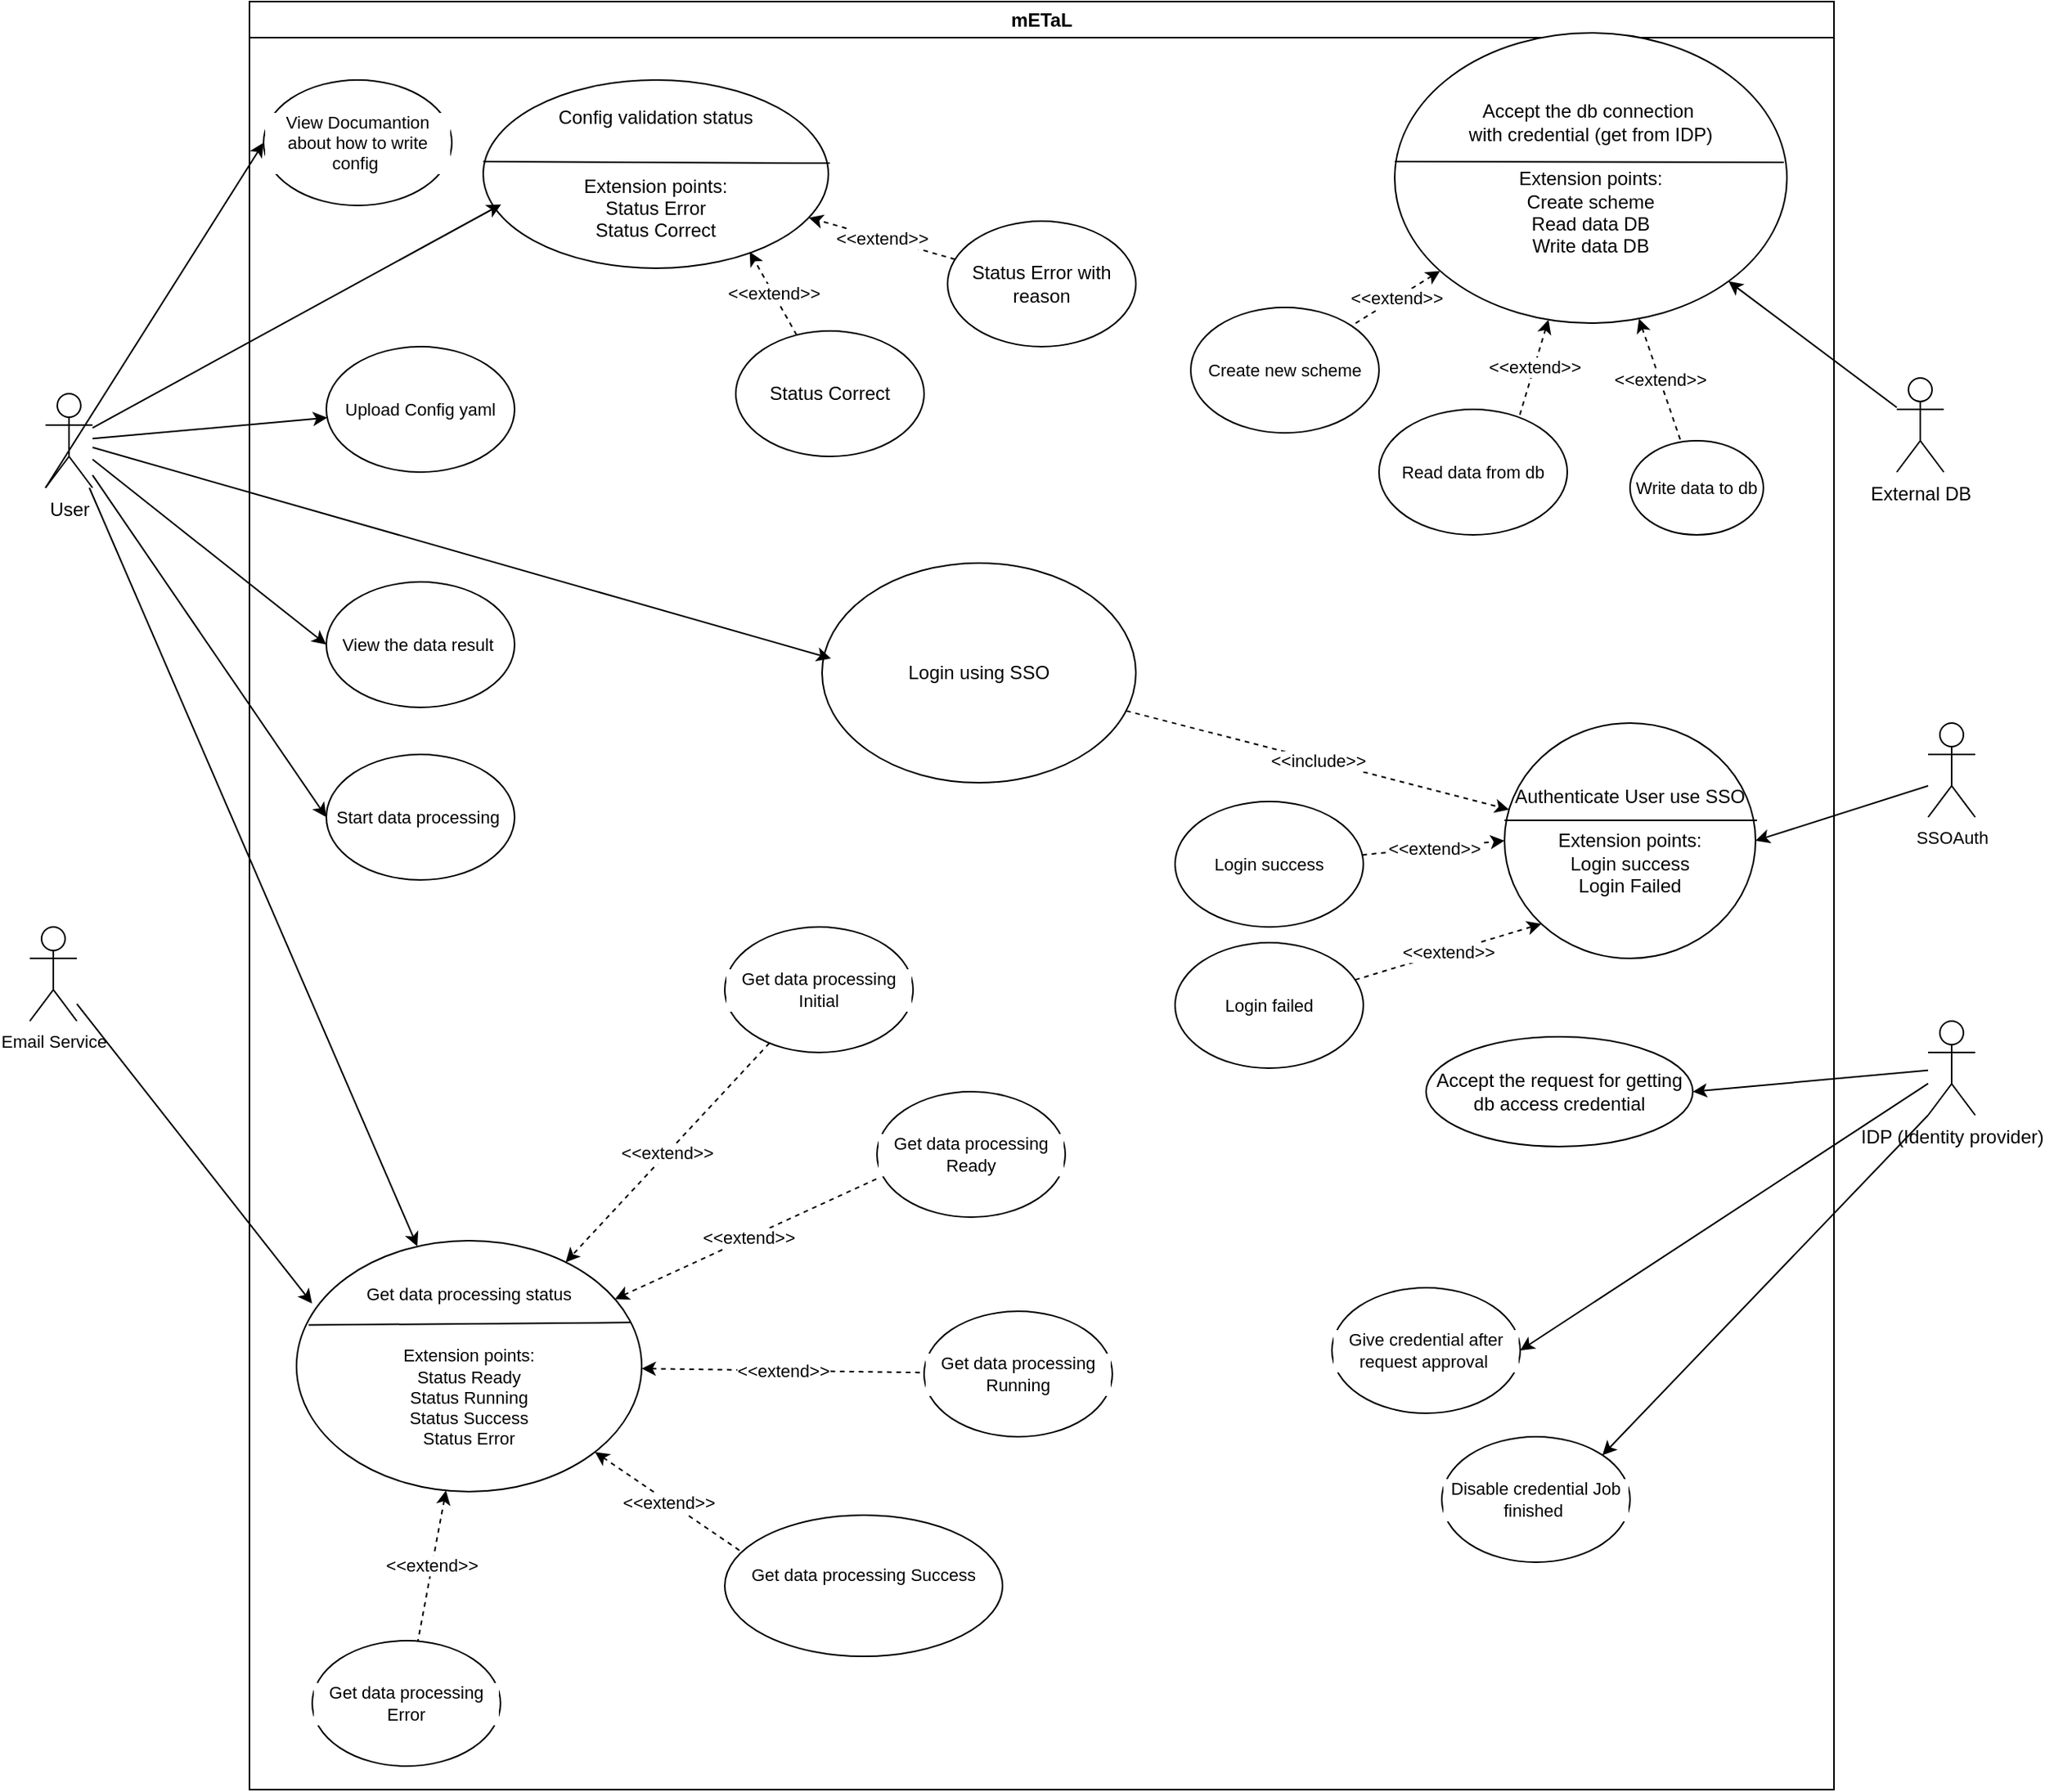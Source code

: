 <?xml version="1.0" encoding="UTF-8"?>
<mxfile version="24.8.2">
  <diagram name="Page-1" id="-SeRJj-QqesY0-9BW7Zn">
    <mxGraphModel dx="4044" dy="214" grid="1" gridSize="10" guides="1" tooltips="1" connect="1" arrows="1" fold="1" page="1" pageScale="1" pageWidth="827" pageHeight="1169" math="0" shadow="0">
      <root>
        <mxCell id="0" />
        <mxCell id="1" parent="0" />
        <mxCell id="2" style="edgeStyle=none;shape=connector;rounded=0;orthogonalLoop=1;jettySize=auto;html=1;strokeColor=default;align=center;verticalAlign=middle;fontFamily=Helvetica;fontSize=11;fontColor=default;labelBackgroundColor=default;endArrow=classic;" edge="1" source="6" target="8" parent="1">
          <mxGeometry relative="1" as="geometry">
            <mxPoint x="-960" y="2330" as="targetPoint" />
          </mxGeometry>
        </mxCell>
        <mxCell id="3" style="edgeStyle=none;shape=connector;rounded=0;orthogonalLoop=1;jettySize=auto;html=1;entryX=0;entryY=0.5;entryDx=0;entryDy=0;strokeColor=default;align=center;verticalAlign=middle;fontFamily=Helvetica;fontSize=11;fontColor=default;labelBackgroundColor=default;endArrow=classic;" edge="1" source="6" target="28" parent="1">
          <mxGeometry relative="1" as="geometry" />
        </mxCell>
        <mxCell id="4" style="edgeStyle=none;shape=connector;rounded=0;orthogonalLoop=1;jettySize=auto;html=1;entryX=0;entryY=0.5;entryDx=0;entryDy=0;strokeColor=default;align=center;verticalAlign=middle;fontFamily=Helvetica;fontSize=11;fontColor=default;labelBackgroundColor=default;endArrow=classic;" edge="1" source="6" target="18" parent="1">
          <mxGeometry relative="1" as="geometry" />
        </mxCell>
        <mxCell id="5" style="edgeStyle=none;shape=connector;rounded=0;orthogonalLoop=1;jettySize=auto;html=1;strokeColor=default;align=center;verticalAlign=middle;fontFamily=Helvetica;fontSize=11;fontColor=default;labelBackgroundColor=default;endArrow=classic;" edge="1" source="6" target="21" parent="1">
          <mxGeometry relative="1" as="geometry" />
        </mxCell>
        <mxCell id="6" value="User" style="shape=umlActor;verticalLabelPosition=bottom;verticalAlign=top;html=1;" vertex="1" parent="1">
          <mxGeometry x="-1380" y="2230" width="30" height="60" as="geometry" />
        </mxCell>
        <mxCell id="7" value="mETaL" style="swimlane;whiteSpace=wrap;html=1;" vertex="1" parent="1">
          <mxGeometry x="-1250" y="1980" width="1010" height="1140" as="geometry" />
        </mxCell>
        <mxCell id="8" value="Upload Config yaml" style="ellipse;whiteSpace=wrap;html=1;fontFamily=Helvetica;fontSize=11;fontColor=default;labelBackgroundColor=default;" vertex="1" parent="7">
          <mxGeometry x="49" y="220" width="120" height="80" as="geometry" />
        </mxCell>
        <mxCell id="9" value="Disable credential Job finished&amp;nbsp;" style="ellipse;whiteSpace=wrap;html=1;fontFamily=Helvetica;fontSize=11;fontColor=default;labelBackgroundColor=default;" vertex="1" parent="7">
          <mxGeometry x="760" y="915.0" width="120" height="80" as="geometry" />
        </mxCell>
        <mxCell id="10" value="Authenticate User use SSO&lt;div&gt;&lt;br&gt;&lt;/div&gt;&lt;div&gt;Extension points:&lt;/div&gt;&lt;div&gt;Login success&lt;/div&gt;&lt;div&gt;Login Failed&lt;/div&gt;" style="ellipse;whiteSpace=wrap;html=1;" vertex="1" parent="7">
          <mxGeometry x="800" y="460" width="160" height="150" as="geometry" />
        </mxCell>
        <mxCell id="11" value="&amp;lt;&amp;lt;include&amp;gt;&amp;gt;" style="edgeStyle=none;shape=connector;rounded=0;orthogonalLoop=1;jettySize=auto;html=1;strokeColor=default;align=center;verticalAlign=middle;fontFamily=Helvetica;fontSize=11;fontColor=default;labelBackgroundColor=default;endArrow=classic;dashed=1;" edge="1" parent="7" source="12" target="10">
          <mxGeometry relative="1" as="geometry" />
        </mxCell>
        <mxCell id="12" value="Login using SSO&lt;span style=&quot;caret-color: rgba(0, 0, 0, 0); color: rgba(0, 0, 0, 0); font-family: monospace; font-size: 0px; text-align: start; white-space: nowrap;&quot;&gt;%3CmxGraphModel%3E%3Croot%3E%3CmxCell%20id%3D%220%22%2F%3E%3CmxCell%20id%3D%221%22%20parent%3D%220%22%2F%3E%3CmxCell%20id%3D%222%22%20value%3D%22User%22%20style%3D%22shape%3DumlActor%3BverticalLabelPosition%3Dbottom%3BverticalAlign%3Dtop%3Bhtml%3D1%3B%22%20vertex%3D%221%22%20parent%3D%221%22%3E%3CmxGeometry%20x%3D%22-1380%22%20y%3D%222230%22%20width%3D%2230%22%20height%3D%2260%22%20as%3D%22geometry%22%2F%3E%3C%2FmxCell%3E%3C%2Froot%3E%3C%2FmxGraphModel%3E&lt;/span&gt;" style="ellipse;whiteSpace=wrap;html=1;" vertex="1" parent="7">
          <mxGeometry x="365" y="358" width="200" height="140" as="geometry" />
        </mxCell>
        <mxCell id="13" value="Accept the request for getting db access credential" style="ellipse;whiteSpace=wrap;html=1;" vertex="1" parent="7">
          <mxGeometry x="750" y="660" width="170" height="70" as="geometry" />
        </mxCell>
        <mxCell id="14" value="&amp;lt;&amp;lt;extend&amp;gt;&amp;gt;" style="edgeStyle=none;shape=connector;rounded=0;orthogonalLoop=1;jettySize=auto;html=1;dashed=1;strokeColor=default;align=center;verticalAlign=middle;fontFamily=Helvetica;fontSize=11;fontColor=default;labelBackgroundColor=default;endArrow=none;startArrow=classic;startFill=1;endFill=0;" edge="1" parent="7" source="16" target="30">
          <mxGeometry relative="1" as="geometry" />
        </mxCell>
        <mxCell id="15" value="&amp;lt;&amp;lt;extend&amp;gt;&amp;gt;" style="rounded=0;orthogonalLoop=1;jettySize=auto;html=1;dashed=1;startArrow=classic;startFill=1;endArrow=none;endFill=0;entryX=1;entryY=0;entryDx=0;entryDy=0;" edge="1" parent="7" source="16" target="39">
          <mxGeometry x="-0.004" relative="1" as="geometry">
            <mxPoint as="offset" />
          </mxGeometry>
        </mxCell>
        <mxCell id="16" value="&lt;font style=&quot;font-size: 12px;&quot;&gt;Accept the db connection&amp;nbsp;&lt;/font&gt;&lt;div&gt;&lt;font style=&quot;font-size: 12px;&quot;&gt;with credential (get from IDP)&lt;/font&gt;&lt;div style=&quot;font-size: 12px;&quot;&gt;&lt;font style=&quot;font-size: 12px;&quot;&gt;&lt;br&gt;&lt;/font&gt;&lt;/div&gt;&lt;div style=&quot;font-size: 12px;&quot;&gt;&lt;font style=&quot;font-size: 12px;&quot;&gt;Extension points:&lt;/font&gt;&lt;/div&gt;&lt;div style=&quot;font-size: 12px;&quot;&gt;&lt;font style=&quot;font-size: 12px;&quot;&gt;Create scheme&lt;/font&gt;&lt;/div&gt;&lt;div style=&quot;font-size: 12px;&quot;&gt;&lt;font style=&quot;font-size: 12px;&quot;&gt;Read data DB&lt;/font&gt;&lt;/div&gt;&lt;div style=&quot;font-size: 12px;&quot;&gt;&lt;font style=&quot;font-size: 12px;&quot;&gt;Write data DB&lt;/font&gt;&lt;/div&gt;&lt;/div&gt;" style="ellipse;whiteSpace=wrap;html=1;fontFamily=Helvetica;fontSize=11;fontColor=default;labelBackgroundColor=default;" vertex="1" parent="7">
          <mxGeometry x="730" y="20" width="250" height="185" as="geometry" />
        </mxCell>
        <mxCell id="17" value="Give credential after request approval&amp;nbsp;" style="ellipse;whiteSpace=wrap;html=1;fontFamily=Helvetica;fontSize=11;fontColor=default;labelBackgroundColor=default;" vertex="1" parent="7">
          <mxGeometry x="690" y="820.0" width="120" height="80" as="geometry" />
        </mxCell>
        <mxCell id="18" value="View the data result&amp;nbsp;" style="ellipse;whiteSpace=wrap;html=1;fontFamily=Helvetica;fontSize=11;fontColor=default;labelBackgroundColor=default;" vertex="1" parent="7">
          <mxGeometry x="49" y="370" width="120" height="80" as="geometry" />
        </mxCell>
        <mxCell id="19" value="&amp;lt;&amp;lt;extend&amp;gt;&amp;gt;" style="edgeStyle=none;shape=connector;rounded=0;orthogonalLoop=1;jettySize=auto;html=1;strokeColor=default;align=center;verticalAlign=middle;fontFamily=Helvetica;fontSize=11;fontColor=default;labelBackgroundColor=default;endArrow=none;dashed=1;startArrow=classic;startFill=1;endFill=0;" edge="1" parent="7" source="21" target="23">
          <mxGeometry relative="1" as="geometry" />
        </mxCell>
        <mxCell id="20" value="&amp;lt;&amp;lt;extend&amp;gt;&amp;gt;" style="edgeStyle=none;shape=connector;rounded=0;orthogonalLoop=1;jettySize=auto;html=1;strokeColor=default;align=center;verticalAlign=middle;fontFamily=Helvetica;fontSize=11;fontColor=default;labelBackgroundColor=default;endArrow=none;dashed=1;startArrow=classic;startFill=1;endFill=0;" edge="1" parent="7" source="21" target="22">
          <mxGeometry x="0.005" relative="1" as="geometry">
            <mxPoint as="offset" />
          </mxGeometry>
        </mxCell>
        <mxCell id="21" value="Get data processing status&lt;div&gt;&lt;br&gt;&lt;/div&gt;&lt;div&gt;&lt;br&gt;&lt;/div&gt;&lt;div&gt;Extension points:&lt;br&gt;&lt;/div&gt;&lt;div&gt;Status Ready&lt;/div&gt;&lt;div&gt;Status Running&lt;/div&gt;&lt;div&gt;Status Success&lt;/div&gt;&lt;div&gt;Status Error&lt;/div&gt;" style="ellipse;whiteSpace=wrap;html=1;fontFamily=Helvetica;fontSize=11;fontColor=default;labelBackgroundColor=default;" vertex="1" parent="7">
          <mxGeometry x="30" y="790" width="220" height="160" as="geometry" />
        </mxCell>
        <mxCell id="22" value="Get data processing Running" style="ellipse;whiteSpace=wrap;html=1;fontFamily=Helvetica;fontSize=11;fontColor=default;labelBackgroundColor=default;" vertex="1" parent="7">
          <mxGeometry x="430" y="835" width="120" height="80" as="geometry" />
        </mxCell>
        <mxCell id="23" value="Get data processing Error&lt;span style=&quot;caret-color: rgba(0, 0, 0, 0); color: rgba(0, 0, 0, 0); font-family: monospace; font-size: 0px; text-align: start; white-space: nowrap; background-color: rgb(251, 251, 251);&quot;&gt;%3CmxGraphModel%3E%3Croot%3E%3CmxCell%20id%3D%220%22%2F%3E%3CmxCell%20id%3D%221%22%20parent%3D%220%22%2F%3E%3CmxCell%20id%3D%222%22%20value%3D%22Get%20data%20processing%20status%22%20style%3D%22ellipse%3BwhiteSpace%3Dwrap%3Bhtml%3D1%3BfontFamily%3DHelvetica%3BfontSize%3D11%3BfontColor%3Ddefault%3BlabelBackgroundColor%3Ddefault%3B%22%20vertex%3D%221%22%20parent%3D%221%22%3E%3CmxGeometry%20x%3D%22-1210%22%20y%3D%222620%22%20width%3D%22120%22%20height%3D%2280%22%20as%3D%22geometry%22%2F%3E%3C%2FmxCell%3E%3C%2Froot%3E%3C%2FmxGraphModel%3E&lt;/span&gt;" style="ellipse;whiteSpace=wrap;html=1;fontFamily=Helvetica;fontSize=11;fontColor=default;labelBackgroundColor=default;" vertex="1" parent="7">
          <mxGeometry x="40" y="1045" width="120" height="80" as="geometry" />
        </mxCell>
        <mxCell id="24" value="Get data processing Ready" style="ellipse;whiteSpace=wrap;html=1;fontFamily=Helvetica;fontSize=11;fontColor=default;labelBackgroundColor=default;" vertex="1" parent="7">
          <mxGeometry x="400" y="695" width="120" height="80" as="geometry" />
        </mxCell>
        <mxCell id="25" value="Get data processing Success&lt;div&gt;&lt;span style=&quot;caret-color: rgba(0, 0, 0, 0); color: rgba(0, 0, 0, 0); font-family: monospace; font-size: 0px; text-align: start; white-space: nowrap; background-color: rgb(251, 251, 251);&quot;&gt;%3CmxGraphModel%3E%3Croot%3E%3CmxCell%20id%3D%220%22%2F%3E%3CmxCell%20id%3D%221%22%20parent%3D%220%22%2F%3E%3CmxCell%20id%3D%222%22%20value%3D%22Get%20data%20processing%20status%22%20style%3D%22ellipse%3BwhiteSpace%3Dwrap%3Bhtml%3D1%3BfontFamily%3DHelvetica%3BfontSize%3D11%3BfontColor%3Ddefault%3BlabelBackgroundColor%3Ddefault%3B%22%20vertex%3D%221%22%20parent%3D%221%22%3E%3CmxGeometry%20x%3D%22-1210%22%20y%3D%222620%22%20width%3D%22120%22%20height%3D%2280%22%20as%3D%22geometry%22%2F%3E%3C%2FmxCell%3E%3C%2Froot%3E%3C%2FmxGraphModel%3E&lt;/span&gt;&lt;/div&gt;" style="ellipse;whiteSpace=wrap;html=1;fontFamily=Helvetica;fontSize=11;fontColor=default;labelBackgroundColor=default;" vertex="1" parent="7">
          <mxGeometry x="303" y="965" width="177" height="90" as="geometry" />
        </mxCell>
        <mxCell id="26" value="&amp;lt;&amp;lt;extend&amp;gt;&amp;gt;" style="edgeStyle=none;shape=connector;rounded=0;orthogonalLoop=1;jettySize=auto;html=1;entryX=0.066;entryY=0.267;entryDx=0;entryDy=0;entryPerimeter=0;strokeColor=default;align=center;verticalAlign=middle;fontFamily=Helvetica;fontSize=11;fontColor=default;labelBackgroundColor=default;endArrow=none;dashed=1;startArrow=classic;startFill=1;endFill=0;" edge="1" parent="7" source="21" target="25">
          <mxGeometry relative="1" as="geometry" />
        </mxCell>
        <mxCell id="27" value="&amp;lt;&amp;lt;extend&amp;gt;&amp;gt;" style="edgeStyle=none;shape=connector;rounded=0;orthogonalLoop=1;jettySize=auto;html=1;entryX=0.018;entryY=0.681;entryDx=0;entryDy=0;entryPerimeter=0;strokeColor=default;align=center;verticalAlign=middle;fontFamily=Helvetica;fontSize=11;fontColor=default;labelBackgroundColor=default;endArrow=none;dashed=1;startArrow=classic;startFill=1;endFill=0;" edge="1" parent="7" source="21" target="24">
          <mxGeometry x="0.003" relative="1" as="geometry">
            <mxPoint as="offset" />
          </mxGeometry>
        </mxCell>
        <mxCell id="28" value="Start data processing&amp;nbsp;" style="ellipse;whiteSpace=wrap;html=1;fontFamily=Helvetica;fontSize=11;fontColor=default;labelBackgroundColor=default;" vertex="1" parent="7">
          <mxGeometry x="49" y="480" width="120" height="80" as="geometry" />
        </mxCell>
        <mxCell id="29" value="Read data from db" style="ellipse;whiteSpace=wrap;html=1;fontFamily=Helvetica;fontSize=11;fontColor=default;labelBackgroundColor=default;" vertex="1" parent="7">
          <mxGeometry x="720" y="260" width="120" height="80" as="geometry" />
        </mxCell>
        <mxCell id="30" value="Write data to db" style="ellipse;whiteSpace=wrap;html=1;fontFamily=Helvetica;fontSize=11;fontColor=default;labelBackgroundColor=default;" vertex="1" parent="7">
          <mxGeometry x="880" y="280" width="85" height="60" as="geometry" />
        </mxCell>
        <mxCell id="31" value="&amp;lt;&amp;lt;extend&amp;gt;&amp;gt;" style="edgeStyle=none;shape=connector;rounded=0;orthogonalLoop=1;jettySize=auto;html=1;entryX=0.748;entryY=0.043;entryDx=0;entryDy=0;entryPerimeter=0;dashed=1;strokeColor=default;align=center;verticalAlign=middle;fontFamily=Helvetica;fontSize=11;fontColor=default;labelBackgroundColor=default;endArrow=none;startArrow=classic;startFill=1;endFill=0;" edge="1" parent="7" source="16" target="29">
          <mxGeometry relative="1" as="geometry" />
        </mxCell>
        <mxCell id="32" value="Config validation status&lt;div&gt;&lt;span style=&quot;caret-color: rgba(0, 0, 0, 0); color: rgba(0, 0, 0, 0); font-family: monospace; font-size: 0px; text-align: start; white-space: nowrap;&quot;&gt;%3CmxGraphModel%3E%3Croot%3E%3CmxCell%20id%3D%220%22%2F%3E%3CmxCell%20id%3D%221%22%20parent%3D%220%22%2F%3E%3CmxCell%20id%3D%222%22%20value%3D%22%22%20style%3D%22endArrow%3Dnone%3Bhtml%3D1%3Brounded%3D0%3BexitX%3D0.035%3BexitY%3D0.336%3BexitDx%3D0%3BexitDy%3D0%3BentryX%3D0.967%3BentryY%3D0.326%3BentryDx%3D0%3BentryDy%3D0%3BexitPerimeter%3D0%3BentryPerimeter%3D0%3B%22%20edge%3D%221%22%20parent%3D%221%22%3E%3CmxGeometry%20width%3D%2250%22%20height%3D%2250%22%20relative%3D%221%22%20as%3D%22geometry%22%3E%3CmxPoint%20x%3D%22-1192%22%20y%3D%222619%22%20as%3D%22sourcePoint%22%2F%3E%3CmxPoint%20x%3D%22-987%22%20y%3D%222617%22%20as%3D%22targetPoint%22%2F%3E%3C%2FmxGeometry%3E%3C%2FmxCell%3E%3C%2Froot%3E%3C%2FmxGraphModel%3E&lt;/span&gt;&lt;br&gt;&lt;/div&gt;&lt;div&gt;&lt;span style=&quot;caret-color: rgba(0, 0, 0, 0); color: rgba(0, 0, 0, 0); font-family: monospace; font-size: 0px; text-align: start; white-space: nowrap;&quot;&gt;&lt;br&gt;&lt;/span&gt;&lt;/div&gt;&lt;div&gt;Extension points:&lt;/div&gt;&lt;div&gt;Status Error&lt;/div&gt;&lt;div&gt;Status Correct&lt;/div&gt;" style="ellipse;whiteSpace=wrap;html=1;" vertex="1" parent="7">
          <mxGeometry x="149" y="50" width="220" height="120" as="geometry" />
        </mxCell>
        <mxCell id="33" value="" style="endArrow=none;html=1;rounded=0;exitX=0.035;exitY=0.336;exitDx=0;exitDy=0;entryX=0.967;entryY=0.326;entryDx=0;entryDy=0;exitPerimeter=0;entryPerimeter=0;" edge="1" parent="7" source="21" target="21">
          <mxGeometry width="50" height="50" relative="1" as="geometry">
            <mxPoint x="300" y="795" as="sourcePoint" />
            <mxPoint x="350" y="745" as="targetPoint" />
          </mxGeometry>
        </mxCell>
        <mxCell id="34" value="Status Correct" style="ellipse;whiteSpace=wrap;html=1;" vertex="1" parent="7">
          <mxGeometry x="310" y="210" width="120" height="80" as="geometry" />
        </mxCell>
        <mxCell id="35" value="&lt;span style=&quot;caret-color: rgb(0, 0, 0); color: rgb(0, 0, 0); font-family: Helvetica; font-size: 11px; font-style: normal; font-variant-caps: normal; font-weight: 400; letter-spacing: normal; orphans: auto; text-align: center; text-indent: 0px; text-transform: none; white-space: nowrap; widows: auto; word-spacing: 0px; -webkit-text-stroke-width: 0px; background-color: rgb(255, 255, 255); text-decoration: none; display: inline !important; float: none;&quot;&gt;&amp;lt;&amp;lt;extend&amp;gt;&amp;gt;&lt;/span&gt;" style="edgeStyle=none;shape=connector;rounded=0;orthogonalLoop=1;jettySize=auto;html=1;strokeColor=default;align=center;verticalAlign=middle;fontFamily=Helvetica;fontSize=11;fontColor=default;labelBackgroundColor=default;endArrow=classic;dashed=1;" edge="1" parent="7" source="36" target="32">
          <mxGeometry relative="1" as="geometry" />
        </mxCell>
        <mxCell id="36" value="Status Error with reason" style="ellipse;whiteSpace=wrap;html=1;" vertex="1" parent="7">
          <mxGeometry x="445" y="140" width="120" height="80" as="geometry" />
        </mxCell>
        <mxCell id="37" value="&lt;span style=&quot;caret-color: rgb(0, 0, 0); color: rgb(0, 0, 0); font-family: Helvetica; font-size: 11px; font-style: normal; font-variant-caps: normal; font-weight: 400; letter-spacing: normal; orphans: auto; text-align: center; text-indent: 0px; text-transform: none; white-space: nowrap; widows: auto; word-spacing: 0px; -webkit-text-stroke-width: 0px; background-color: rgb(255, 255, 255); text-decoration: none; display: inline !important; float: none;&quot;&gt;&amp;lt;&amp;lt;extend&amp;gt;&amp;gt;&lt;/span&gt;" style="rounded=0;orthogonalLoop=1;jettySize=auto;html=1;entryX=0.772;entryY=0.913;entryDx=0;entryDy=0;entryPerimeter=0;dashed=1;" edge="1" parent="7" source="34" target="32">
          <mxGeometry relative="1" as="geometry" />
        </mxCell>
        <mxCell id="38" value="" style="ellipse;whiteSpace=wrap;html=1;align=center;aspect=fixed;fillColor=none;strokeColor=none;resizable=0;perimeter=centerPerimeter;rotatable=0;allowArrows=0;points=[];outlineConnect=1;" vertex="1" parent="7">
          <mxGeometry x="310" y="965" width="10" height="10" as="geometry" />
        </mxCell>
        <mxCell id="39" value="Create new scheme" style="ellipse;whiteSpace=wrap;html=1;fontFamily=Helvetica;fontSize=11;fontColor=default;labelBackgroundColor=default;" vertex="1" parent="7">
          <mxGeometry x="600" y="195" width="120" height="80" as="geometry" />
        </mxCell>
        <mxCell id="40" value="View Documantion about how to write config&amp;nbsp;" style="ellipse;whiteSpace=wrap;html=1;fontFamily=Helvetica;fontSize=11;fontColor=default;labelBackgroundColor=default;" vertex="1" parent="7">
          <mxGeometry x="9" y="50" width="120" height="80" as="geometry" />
        </mxCell>
        <mxCell id="41" value="&lt;span style=&quot;caret-color: rgb(0, 0, 0); color: rgb(0, 0, 0); font-family: Helvetica; font-size: 11px; font-style: normal; font-variant-caps: normal; font-weight: 400; letter-spacing: normal; orphans: auto; text-align: center; text-indent: 0px; text-transform: none; white-space: nowrap; widows: auto; word-spacing: 0px; -webkit-text-stroke-width: 0px; background-color: rgb(255, 255, 255); text-decoration: none; display: inline !important; float: none;&quot;&gt;&amp;lt;&amp;lt;extend&amp;gt;&amp;gt;&lt;/span&gt;" style="edgeStyle=none;shape=connector;rounded=0;orthogonalLoop=1;jettySize=auto;html=1;entryX=0;entryY=0.5;entryDx=0;entryDy=0;strokeColor=default;align=center;verticalAlign=middle;fontFamily=Helvetica;fontSize=11;fontColor=default;labelBackgroundColor=default;endArrow=classic;dashed=1;" edge="1" parent="7" source="42" target="10">
          <mxGeometry x="0.002" relative="1" as="geometry">
            <mxPoint as="offset" />
          </mxGeometry>
        </mxCell>
        <mxCell id="42" value="Login success" style="ellipse;whiteSpace=wrap;html=1;fontFamily=Helvetica;fontSize=11;fontColor=default;labelBackgroundColor=default;" vertex="1" parent="7">
          <mxGeometry x="590" y="510" width="120" height="80" as="geometry" />
        </mxCell>
        <mxCell id="43" value="&lt;span style=&quot;caret-color: rgb(0, 0, 0); color: rgb(0, 0, 0); font-family: Helvetica; font-size: 11px; font-style: normal; font-variant-caps: normal; font-weight: 400; letter-spacing: normal; orphans: auto; text-align: center; text-indent: 0px; text-transform: none; white-space: nowrap; widows: auto; word-spacing: 0px; -webkit-text-stroke-width: 0px; background-color: rgb(255, 255, 255); text-decoration: none; display: inline !important; float: none;&quot;&gt;&amp;lt;&amp;lt;extend&amp;gt;&amp;gt;&lt;/span&gt;" style="edgeStyle=none;shape=connector;rounded=0;orthogonalLoop=1;jettySize=auto;html=1;entryX=0;entryY=1;entryDx=0;entryDy=0;strokeColor=default;align=center;verticalAlign=middle;fontFamily=Helvetica;fontSize=11;fontColor=default;labelBackgroundColor=default;endArrow=classic;dashed=1;" edge="1" parent="7" source="44" target="10">
          <mxGeometry relative="1" as="geometry" />
        </mxCell>
        <mxCell id="44" value="Login failed" style="ellipse;whiteSpace=wrap;html=1;fontFamily=Helvetica;fontSize=11;fontColor=default;labelBackgroundColor=default;" vertex="1" parent="7">
          <mxGeometry x="590" y="600" width="120" height="80" as="geometry" />
        </mxCell>
        <mxCell id="45" value="" style="endArrow=none;html=1;rounded=0;exitX=0.035;exitY=0.336;exitDx=0;exitDy=0;entryX=1.004;entryY=0.442;entryDx=0;entryDy=0;exitPerimeter=0;entryPerimeter=0;" edge="1" parent="7" target="32">
          <mxGeometry width="50" height="50" relative="1" as="geometry">
            <mxPoint x="149" y="102" as="sourcePoint" />
            <mxPoint x="354" y="100" as="targetPoint" />
          </mxGeometry>
        </mxCell>
        <mxCell id="46" value="" style="endArrow=none;html=1;rounded=0;exitX=0.035;exitY=0.336;exitDx=0;exitDy=0;exitPerimeter=0;entryX=1.006;entryY=0.413;entryDx=0;entryDy=0;entryPerimeter=0;" edge="1" parent="7" target="10">
          <mxGeometry width="50" height="50" relative="1" as="geometry">
            <mxPoint x="800" y="522" as="sourcePoint" />
            <mxPoint x="940" y="522" as="targetPoint" />
          </mxGeometry>
        </mxCell>
        <mxCell id="47" value="" style="endArrow=none;html=1;rounded=0;exitX=0.035;exitY=0.336;exitDx=0;exitDy=0;entryX=0.992;entryY=0.446;entryDx=0;entryDy=0;exitPerimeter=0;entryPerimeter=0;" edge="1" parent="7" target="16">
          <mxGeometry width="50" height="50" relative="1" as="geometry">
            <mxPoint x="730" y="102" as="sourcePoint" />
            <mxPoint x="935" y="100" as="targetPoint" />
          </mxGeometry>
        </mxCell>
        <mxCell id="48" value="&lt;span style=&quot;caret-color: rgb(0, 0, 0); color: rgb(0, 0, 0); font-family: Helvetica; font-size: 11px; font-style: normal; font-variant-caps: normal; font-weight: 400; letter-spacing: normal; orphans: auto; text-align: center; text-indent: 0px; text-transform: none; white-space: nowrap; widows: auto; word-spacing: 0px; -webkit-text-stroke-width: 0px; background-color: rgb(255, 255, 255); text-decoration: none; display: inline !important; float: none;&quot;&gt;&amp;lt;&amp;lt;extend&amp;gt;&amp;gt;&lt;/span&gt;" style="edgeStyle=none;shape=connector;rounded=0;orthogonalLoop=1;jettySize=auto;html=1;strokeColor=default;align=center;verticalAlign=middle;fontFamily=Helvetica;fontSize=11;fontColor=default;labelBackgroundColor=default;endArrow=classic;dashed=1;" edge="1" parent="7" source="49" target="21">
          <mxGeometry relative="1" as="geometry" />
        </mxCell>
        <mxCell id="49" value="Get data processing Initial" style="ellipse;whiteSpace=wrap;html=1;fontFamily=Helvetica;fontSize=11;fontColor=default;labelBackgroundColor=default;" vertex="1" parent="7">
          <mxGeometry x="303" y="590" width="120" height="80" as="geometry" />
        </mxCell>
        <mxCell id="50" style="edgeStyle=none;shape=connector;rounded=0;orthogonalLoop=1;jettySize=auto;html=1;entryX=1;entryY=0.5;entryDx=0;entryDy=0;strokeColor=default;align=center;verticalAlign=middle;fontFamily=Helvetica;fontSize=11;fontColor=default;labelBackgroundColor=default;endArrow=classic;" edge="1" target="10" parent="1">
          <mxGeometry relative="1" as="geometry">
            <mxPoint x="-180" y="2480" as="sourcePoint" />
          </mxGeometry>
        </mxCell>
        <mxCell id="51" style="edgeStyle=none;shape=connector;rounded=0;orthogonalLoop=1;jettySize=auto;html=1;entryX=1;entryY=0.5;entryDx=0;entryDy=0;strokeColor=default;align=center;verticalAlign=middle;fontFamily=Helvetica;fontSize=11;fontColor=default;labelBackgroundColor=default;endArrow=classic;" edge="1" source="58" target="13" parent="1">
          <mxGeometry relative="1" as="geometry" />
        </mxCell>
        <mxCell id="52" style="edgeStyle=none;shape=connector;rounded=0;orthogonalLoop=1;jettySize=auto;html=1;strokeColor=default;align=center;verticalAlign=middle;fontFamily=Helvetica;fontSize=11;fontColor=default;labelBackgroundColor=default;endArrow=classic;entryX=1;entryY=0.5;entryDx=0;entryDy=0;" edge="1" source="58" target="17" parent="1">
          <mxGeometry relative="1" as="geometry">
            <mxPoint x="-1190" y="2680.0" as="targetPoint" />
          </mxGeometry>
        </mxCell>
        <mxCell id="53" value="External DB" style="shape=umlActor;verticalLabelPosition=bottom;verticalAlign=top;html=1;" vertex="1" parent="1">
          <mxGeometry x="-200" y="2220" width="30" height="60" as="geometry" />
        </mxCell>
        <mxCell id="54" style="edgeStyle=none;shape=connector;rounded=0;orthogonalLoop=1;jettySize=auto;html=1;strokeColor=default;align=center;verticalAlign=middle;fontFamily=Helvetica;fontSize=11;fontColor=default;labelBackgroundColor=default;endArrow=classic;" edge="1" source="53" target="16" parent="1">
          <mxGeometry relative="1" as="geometry" />
        </mxCell>
        <mxCell id="55" style="rounded=0;orthogonalLoop=1;jettySize=auto;html=1;entryX=0.028;entryY=0.434;entryDx=0;entryDy=0;entryPerimeter=0;" edge="1" source="6" target="12" parent="1">
          <mxGeometry relative="1" as="geometry" />
        </mxCell>
        <mxCell id="56" value="Email Service" style="shape=umlActor;verticalLabelPosition=bottom;verticalAlign=top;html=1;outlineConnect=0;fontFamily=Helvetica;fontSize=11;fontColor=default;labelBackgroundColor=default;" vertex="1" parent="1">
          <mxGeometry x="-1390" y="2570" width="30" height="60" as="geometry" />
        </mxCell>
        <mxCell id="57" style="edgeStyle=none;shape=connector;rounded=0;orthogonalLoop=1;jettySize=auto;html=1;entryX=0.045;entryY=0.25;entryDx=0;entryDy=0;entryPerimeter=0;strokeColor=default;align=center;verticalAlign=middle;fontFamily=Helvetica;fontSize=11;fontColor=default;labelBackgroundColor=default;endArrow=classic;" edge="1" source="56" target="21" parent="1">
          <mxGeometry relative="1" as="geometry" />
        </mxCell>
        <mxCell id="58" value="IDP (Identity provider)" style="shape=umlActor;verticalLabelPosition=bottom;verticalAlign=top;html=1;" vertex="1" parent="1">
          <mxGeometry x="-180" y="2630" width="30" height="60" as="geometry" />
        </mxCell>
        <mxCell id="59" style="edgeStyle=none;shape=connector;rounded=0;orthogonalLoop=1;jettySize=auto;html=1;strokeColor=default;align=center;verticalAlign=middle;fontFamily=Helvetica;fontSize=11;fontColor=default;labelBackgroundColor=default;endArrow=classic;entryX=1;entryY=0;entryDx=0;entryDy=0;exitX=0;exitY=1;exitDx=0;exitDy=0;exitPerimeter=0;" edge="1" source="58" target="9" parent="1">
          <mxGeometry relative="1" as="geometry">
            <mxPoint x="-375" y="2695" as="targetPoint" />
            <mxPoint x="-190" y="2630" as="sourcePoint" />
          </mxGeometry>
        </mxCell>
        <mxCell id="60" style="edgeStyle=none;shape=connector;rounded=0;orthogonalLoop=1;jettySize=auto;html=1;entryX=0.052;entryY=0.661;entryDx=0;entryDy=0;entryPerimeter=0;strokeColor=default;align=center;verticalAlign=middle;fontFamily=Helvetica;fontSize=11;fontColor=default;labelBackgroundColor=default;endArrow=classic;" edge="1" source="6" target="32" parent="1">
          <mxGeometry relative="1" as="geometry" />
        </mxCell>
        <mxCell id="61" style="edgeStyle=none;shape=connector;rounded=0;orthogonalLoop=1;jettySize=auto;html=1;strokeColor=default;align=center;verticalAlign=middle;fontFamily=Helvetica;fontSize=11;fontColor=default;labelBackgroundColor=default;endArrow=classic;exitX=0;exitY=1;exitDx=0;exitDy=0;exitPerimeter=0;entryX=0;entryY=0.5;entryDx=0;entryDy=0;" edge="1" source="6" target="40" parent="1">
          <mxGeometry relative="1" as="geometry">
            <mxPoint x="-1360" y="2320" as="sourcePoint" />
            <mxPoint x="-1136" y="2593" as="targetPoint" />
          </mxGeometry>
        </mxCell>
        <mxCell id="62" value="SSOAuth" style="shape=umlActor;verticalLabelPosition=bottom;verticalAlign=top;html=1;fontFamily=Helvetica;fontSize=11;fontColor=default;labelBackgroundColor=default;" vertex="1" parent="1">
          <mxGeometry x="-180" y="2440" width="30" height="60" as="geometry" />
        </mxCell>
      </root>
    </mxGraphModel>
  </diagram>
</mxfile>
